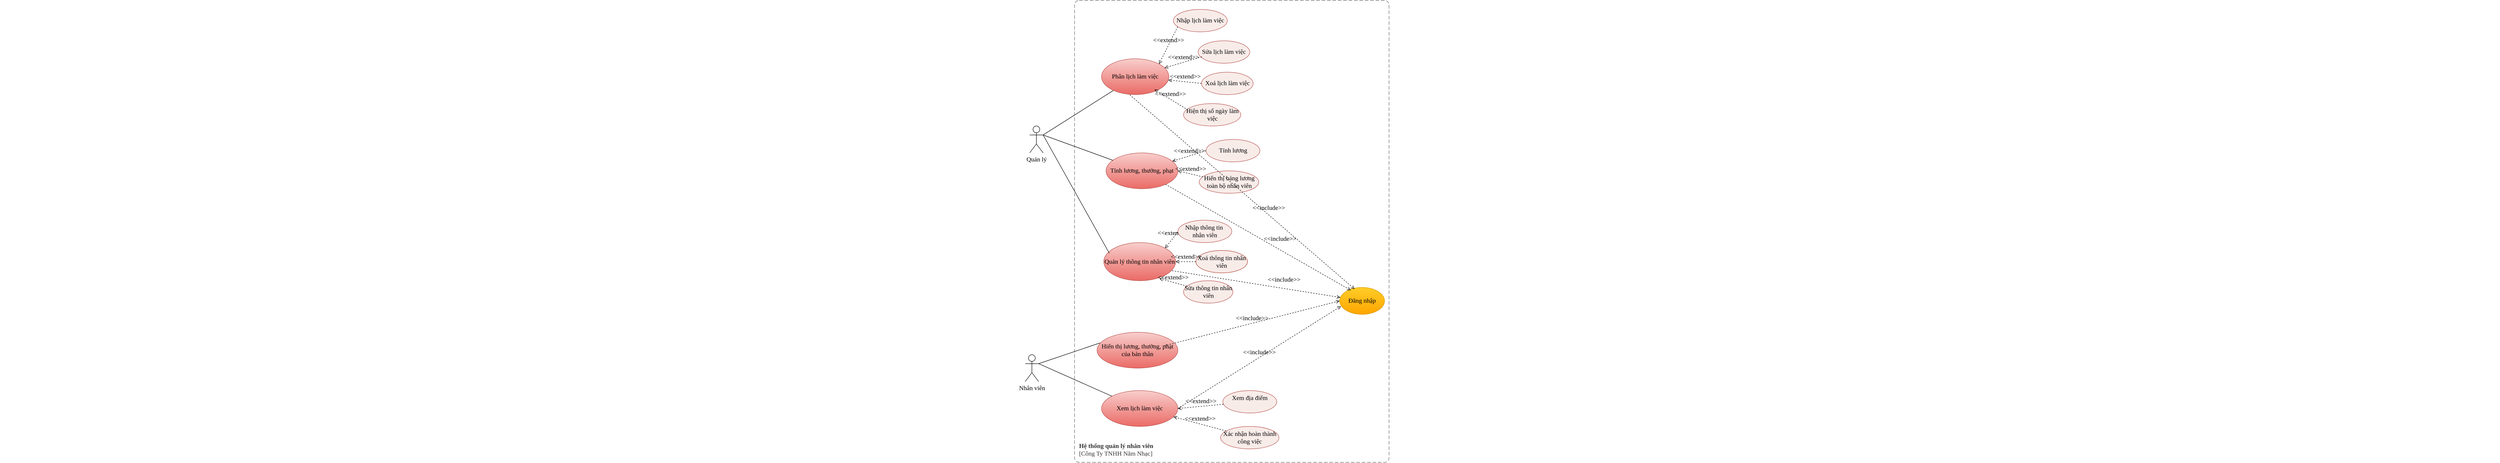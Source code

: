 <mxfile version="24.0.4" type="device">
  <diagram name="Page-1" id="G3tUxIM1QvS3GUymurwh">
    <mxGraphModel dx="3600" dy="1721" grid="1" gridSize="10" guides="1" tooltips="1" connect="1" arrows="1" fold="1" page="1" pageScale="1" pageWidth="850" pageHeight="1100" math="0" shadow="0">
      <root>
        <mxCell id="0" />
        <mxCell id="1" parent="0" />
        <mxCell id="GgZ0am3H4prpHBHlX3ja-29" style="rounded=0;orthogonalLoop=1;jettySize=auto;html=1;exitX=1;exitY=0.333;exitDx=0;exitDy=0;exitPerimeter=0;endArrow=none;endFill=0;fontFamily=Times New Roman;fontSize=14;" edge="1" parent="1" source="GgZ0am3H4prpHBHlX3ja-1" target="GgZ0am3H4prpHBHlX3ja-10">
          <mxGeometry relative="1" as="geometry" />
        </mxCell>
        <mxCell id="GgZ0am3H4prpHBHlX3ja-1" value="Quản lý" style="shape=umlActor;verticalLabelPosition=bottom;verticalAlign=top;html=1;fontFamily=Times New Roman;fontSize=14;" vertex="1" parent="1">
          <mxGeometry x="50" y="90" width="30" height="60" as="geometry" />
        </mxCell>
        <mxCell id="GgZ0am3H4prpHBHlX3ja-3" value="Nhân viên" style="shape=umlActor;verticalLabelPosition=bottom;verticalAlign=top;html=1;fontFamily=Times New Roman;fontSize=14;" vertex="1" parent="1">
          <mxGeometry x="40" y="600" width="30" height="60" as="geometry" />
        </mxCell>
        <mxCell id="GgZ0am3H4prpHBHlX3ja-7" value="Xem lịch làm việc" style="ellipse;whiteSpace=wrap;html=1;fillColor=#f8cecc;gradientColor=#ea6b66;strokeColor=#b85450;fontFamily=Times New Roman;fontSize=14;" vertex="1" parent="1">
          <mxGeometry x="210" y="680" width="170" height="80" as="geometry" />
        </mxCell>
        <mxCell id="GgZ0am3H4prpHBHlX3ja-8" value="Quản lý thông tin nhân viên" style="ellipse;whiteSpace=wrap;html=1;fillColor=#f8cecc;gradientColor=#ea6b66;strokeColor=#b85450;fontFamily=Times New Roman;fontSize=14;" vertex="1" parent="1">
          <mxGeometry x="215" y="350" width="160" height="85" as="geometry" />
        </mxCell>
        <mxCell id="GgZ0am3H4prpHBHlX3ja-9" value="Tính lương, thưởng, phạt" style="ellipse;whiteSpace=wrap;html=1;fillColor=#f8cecc;gradientColor=#ea6b66;strokeColor=#b85450;fontFamily=Times New Roman;fontSize=14;" vertex="1" parent="1">
          <mxGeometry x="220" y="150" width="160" height="80" as="geometry" />
        </mxCell>
        <mxCell id="GgZ0am3H4prpHBHlX3ja-10" value="Phân lịch làm việc" style="ellipse;whiteSpace=wrap;html=1;fillColor=#f8cecc;gradientColor=#ea6b66;strokeColor=#b85450;fontFamily=Times New Roman;fontSize=14;" vertex="1" parent="1">
          <mxGeometry x="210" y="-60" width="150" height="80" as="geometry" />
        </mxCell>
        <mxCell id="GgZ0am3H4prpHBHlX3ja-11" value="Hiển thị lương, thưởng, phạt của bản thân" style="ellipse;whiteSpace=wrap;html=1;fillColor=#f8cecc;gradientColor=#ea6b66;strokeColor=#b85450;fontFamily=Times New Roman;fontSize=14;" vertex="1" parent="1">
          <mxGeometry x="200" y="550" width="180" height="80" as="geometry" />
        </mxCell>
        <object placeholders="1" c4Name="Hệ thống quản lý nhân viên" c4Type="SystemScopeBoundary" c4Application="Công Ty TNHH Năm Nhạc" label="&lt;font style=&quot;font-size: 14px;&quot;&gt;&lt;b style=&quot;font-size: 14px;&quot;&gt;&lt;div style=&quot;text-align: left; font-size: 14px;&quot;&gt;%c4Name%&lt;/div&gt;&lt;/b&gt;&lt;/font&gt;&lt;div style=&quot;text-align: left; font-size: 14px;&quot;&gt;[%c4Application%]&lt;/div&gt;" id="GgZ0am3H4prpHBHlX3ja-12">
          <mxCell style="rounded=1;fontSize=14;whiteSpace=wrap;html=1;dashed=1;arcSize=20;fillColor=none;strokeColor=#666666;fontColor=#333333;labelBackgroundColor=none;align=left;verticalAlign=bottom;labelBorderColor=none;spacingTop=0;spacing=10;dashPattern=8 4;metaEdit=1;rotatable=0;perimeter=rectanglePerimeter;noLabel=0;labelPadding=0;allowArrows=0;connectable=0;expand=0;recursiveResize=0;editable=1;pointerEvents=0;absoluteArcSize=1;points=[[0.25,0,0],[0.5,0,0],[0.75,0,0],[1,0.25,0],[1,0.5,0],[1,0.75,0],[0.75,1,0],[0.5,1,0],[0.25,1,0],[0,0.75,0],[0,0.5,0],[0,0.25,0]];fontFamily=Times New Roman;" vertex="1" parent="1">
            <mxGeometry x="150" y="-190" width="700" height="1030" as="geometry" />
          </mxCell>
        </object>
        <mxCell id="GgZ0am3H4prpHBHlX3ja-13" value="Nhập lịch làm việc" style="ellipse;whiteSpace=wrap;html=1;fillColor=#F8ECE9;strokeColor=#b85450;fontFamily=Times New Roman;fontSize=14;" vertex="1" parent="1">
          <mxGeometry x="370" y="-170" width="120" height="50" as="geometry" />
        </mxCell>
        <mxCell id="GgZ0am3H4prpHBHlX3ja-14" value="Tính lương" style="ellipse;whiteSpace=wrap;html=1;fillColor=#F8ECE9;strokeColor=#b85450;fontFamily=Times New Roman;fontSize=14;" vertex="1" parent="1">
          <mxGeometry x="442.5" y="120" width="120" height="50" as="geometry" />
        </mxCell>
        <mxCell id="GgZ0am3H4prpHBHlX3ja-15" value="Sửa lịch làm việc" style="ellipse;whiteSpace=wrap;html=1;fillColor=#F8ECE9;strokeColor=#b85450;fontFamily=Times New Roman;fontSize=14;" vertex="1" parent="1">
          <mxGeometry x="425" y="-100" width="115" height="50" as="geometry" />
        </mxCell>
        <mxCell id="GgZ0am3H4prpHBHlX3ja-16" value="Hiển thị bảng lương toàn bộ nhân viên" style="ellipse;whiteSpace=wrap;html=1;fillColor=#F8ECE9;strokeColor=#b85450;fontFamily=Times New Roman;fontSize=14;" vertex="1" parent="1">
          <mxGeometry x="427.5" y="190" width="132.5" height="50" as="geometry" />
        </mxCell>
        <mxCell id="GgZ0am3H4prpHBHlX3ja-17" value="Hiện thị số ngày làm việc" style="ellipse;whiteSpace=wrap;html=1;fillColor=#F8ECE9;strokeColor=#b85450;fontFamily=Times New Roman;fontSize=14;" vertex="1" parent="1">
          <mxGeometry x="392.5" y="40" width="127.5" height="50" as="geometry" />
        </mxCell>
        <mxCell id="GgZ0am3H4prpHBHlX3ja-18" value="Xoá lịch làm việc" style="ellipse;whiteSpace=wrap;html=1;fillColor=#F8ECE9;strokeColor=#b85450;fontFamily=Times New Roman;fontSize=14;" vertex="1" parent="1">
          <mxGeometry x="432.5" y="-30" width="115" height="50" as="geometry" />
        </mxCell>
        <mxCell id="GgZ0am3H4prpHBHlX3ja-20" value="Xem địa điểm&lt;div style=&quot;font-size: 14px;&quot;&gt;&lt;span style=&quot;color: rgba(0, 0, 0, 0); font-size: 14px; text-align: start; text-wrap: nowrap;&quot;&gt;%3CmxGraphModel%3E%3Croot%3E%3CmxCell%20id%3D%220%22%2F%3E%3CmxCell%20id%3D%221%22%20parent%3D%220%22%2F%3E%3CmxCell%20id%3D%222%22%20style%3D%22rounded%3D0%3BorthogonalLoop%3D1%3BjettySize%3Dauto%3Bhtml%3D1%3BexitX%3D1%3BexitY%3D0.333%3BexitDx%3D0%3BexitDy%3D0%3BexitPerimeter%3D0%3BendArrow%3Dnone%3BendFill%3D0%3BentryX%3D0.037%3BentryY%3D0.297%3BentryDx%3D0%3BentryDy%3D0%3BentryPerimeter%3D0%3B%22%20edge%3D%221%22%20parent%3D%221%22%3E%3CmxGeometry%20relative%3D%221%22%20as%3D%22geometry%22%3E%3CmxPoint%20x%3D%2270%22%20y%3D%22620%22%20as%3D%22sourcePoint%22%2F%3E%3CmxPoint%20x%3D%22225%22%20y%3D%22581%22%20as%3D%22targetPoint%22%2F%3E%3C%2FmxGeometry%3E%3C%2FmxCell%3E%3C%2Froot%3E%3C%2FmxGraphModel%3E&lt;/span&gt;&lt;br style=&quot;font-size: 14px;&quot;&gt;&lt;/div&gt;" style="ellipse;whiteSpace=wrap;html=1;fillColor=#F8ECE9;strokeColor=#b85450;fontFamily=Times New Roman;fontSize=14;" vertex="1" parent="1">
          <mxGeometry x="480" y="680" width="120" height="50" as="geometry" />
        </mxCell>
        <mxCell id="GgZ0am3H4prpHBHlX3ja-22" value="Xoá thông tin nhân viên" style="ellipse;whiteSpace=wrap;html=1;fillColor=#F8ECE9;strokeColor=#ae4132;fontFamily=Times New Roman;fontSize=14;" vertex="1" parent="1">
          <mxGeometry x="420" y="367.5" width="115" height="50" as="geometry" />
        </mxCell>
        <mxCell id="GgZ0am3H4prpHBHlX3ja-23" value="Sửa thông tin nhân viên" style="ellipse;whiteSpace=wrap;html=1;fillColor=#F8ECE9;strokeColor=#b85450;fontFamily=Times New Roman;fontSize=14;" vertex="1" parent="1">
          <mxGeometry x="392.5" y="435" width="110" height="50" as="geometry" />
        </mxCell>
        <mxCell id="GgZ0am3H4prpHBHlX3ja-30" style="rounded=0;orthogonalLoop=1;jettySize=auto;html=1;exitX=1;exitY=0.333;exitDx=0;exitDy=0;exitPerimeter=0;endArrow=none;endFill=0;fontFamily=Times New Roman;fontSize=14;" edge="1" parent="1" source="GgZ0am3H4prpHBHlX3ja-1" target="GgZ0am3H4prpHBHlX3ja-9">
          <mxGeometry relative="1" as="geometry">
            <mxPoint x="90" y="120" as="sourcePoint" />
            <mxPoint x="248" y="48" as="targetPoint" />
          </mxGeometry>
        </mxCell>
        <mxCell id="GgZ0am3H4prpHBHlX3ja-31" style="rounded=0;orthogonalLoop=1;jettySize=auto;html=1;exitX=1;exitY=0.333;exitDx=0;exitDy=0;exitPerimeter=0;endArrow=none;endFill=0;entryX=0.077;entryY=0.28;entryDx=0;entryDy=0;entryPerimeter=0;fontFamily=Times New Roman;fontSize=14;" edge="1" parent="1" source="GgZ0am3H4prpHBHlX3ja-1" target="GgZ0am3H4prpHBHlX3ja-8">
          <mxGeometry relative="1" as="geometry">
            <mxPoint x="100" y="130" as="sourcePoint" />
            <mxPoint x="258" y="58" as="targetPoint" />
          </mxGeometry>
        </mxCell>
        <mxCell id="GgZ0am3H4prpHBHlX3ja-33" style="rounded=0;orthogonalLoop=1;jettySize=auto;html=1;exitX=1;exitY=0.333;exitDx=0;exitDy=0;exitPerimeter=0;endArrow=none;endFill=0;entryX=0.037;entryY=0.297;entryDx=0;entryDy=0;entryPerimeter=0;fontFamily=Times New Roman;fontSize=14;" edge="1" parent="1" source="GgZ0am3H4prpHBHlX3ja-3" target="GgZ0am3H4prpHBHlX3ja-11">
          <mxGeometry relative="1" as="geometry">
            <mxPoint x="100" y="130" as="sourcePoint" />
            <mxPoint x="251" y="350" as="targetPoint" />
          </mxGeometry>
        </mxCell>
        <mxCell id="GgZ0am3H4prpHBHlX3ja-34" style="rounded=0;orthogonalLoop=1;jettySize=auto;html=1;endArrow=none;endFill=0;exitX=1;exitY=0.333;exitDx=0;exitDy=0;exitPerimeter=0;fontFamily=Times New Roman;fontSize=14;" edge="1" parent="1" source="GgZ0am3H4prpHBHlX3ja-3" target="GgZ0am3H4prpHBHlX3ja-7">
          <mxGeometry relative="1" as="geometry">
            <mxPoint x="80" y="630" as="sourcePoint" />
            <mxPoint x="235" y="591" as="targetPoint" />
          </mxGeometry>
        </mxCell>
        <mxCell id="GgZ0am3H4prpHBHlX3ja-35" value="Xác nhận hoàn thành công việc" style="ellipse;whiteSpace=wrap;html=1;fillColor=#F8ECE9;strokeColor=#b85450;fontFamily=Times New Roman;fontSize=14;" vertex="1" parent="1">
          <mxGeometry x="475" y="760" width="130" height="50" as="geometry" />
        </mxCell>
        <mxCell id="GgZ0am3H4prpHBHlX3ja-36" value="Đăng nhập" style="ellipse;whiteSpace=wrap;html=1;fillColor=#ffcd28;gradientColor=#ffa500;strokeColor=#d79b00;fontFamily=Times New Roman;fontSize=14;" vertex="1" parent="1">
          <mxGeometry x="740" y="450" width="100" height="60" as="geometry" />
        </mxCell>
        <mxCell id="GgZ0am3H4prpHBHlX3ja-37" value="&amp;lt;&amp;lt;include&amp;gt;&amp;gt;" style="html=1;verticalAlign=bottom;labelBackgroundColor=none;endArrow=open;endFill=0;dashed=1;rounded=0;entryX=0;entryY=0.5;entryDx=0;entryDy=0;fontFamily=Times New Roman;fontSize=14;" edge="1" parent="1" target="GgZ0am3H4prpHBHlX3ja-36">
          <mxGeometry width="160" relative="1" as="geometry">
            <mxPoint x="350" y="580" as="sourcePoint" />
            <mxPoint x="500" y="530" as="targetPoint" />
          </mxGeometry>
        </mxCell>
        <mxCell id="GgZ0am3H4prpHBHlX3ja-38" value="&amp;lt;&amp;lt;include&amp;gt;&amp;gt;" style="html=1;verticalAlign=bottom;labelBackgroundColor=none;endArrow=open;endFill=0;dashed=1;rounded=0;entryX=0.608;entryY=0;entryDx=0;entryDy=0;entryPerimeter=0;fontFamily=Times New Roman;fontSize=14;" edge="1" parent="1" source="GgZ0am3H4prpHBHlX3ja-9">
          <mxGeometry x="0.207" y="11" width="160" relative="1" as="geometry">
            <mxPoint x="290" y="220.0" as="sourcePoint" />
            <mxPoint x="764.82" y="456.37" as="targetPoint" />
            <mxPoint as="offset" />
          </mxGeometry>
        </mxCell>
        <mxCell id="GgZ0am3H4prpHBHlX3ja-39" value="&amp;lt;&amp;lt;include&amp;gt;&amp;gt;" style="html=1;verticalAlign=bottom;labelBackgroundColor=none;endArrow=open;endFill=0;dashed=1;rounded=0;exitX=0.951;exitY=0.737;exitDx=0;exitDy=0;exitPerimeter=0;fontFamily=Times New Roman;fontSize=14;" edge="1" parent="1" source="GgZ0am3H4prpHBHlX3ja-8" target="GgZ0am3H4prpHBHlX3ja-36">
          <mxGeometry x="0.325" y="8" width="160" relative="1" as="geometry">
            <mxPoint x="370" y="600" as="sourcePoint" />
            <mxPoint x="535" y="550" as="targetPoint" />
            <mxPoint as="offset" />
          </mxGeometry>
        </mxCell>
        <mxCell id="GgZ0am3H4prpHBHlX3ja-40" value="&amp;lt;&amp;lt;include&amp;gt;&amp;gt;" style="html=1;verticalAlign=bottom;labelBackgroundColor=none;endArrow=open;endFill=0;dashed=1;rounded=0;entryX=0.028;entryY=0.7;entryDx=0;entryDy=0;exitX=1;exitY=0.5;exitDx=0;exitDy=0;entryPerimeter=0;fontFamily=Times New Roman;fontSize=14;" edge="1" parent="1" source="GgZ0am3H4prpHBHlX3ja-7" target="GgZ0am3H4prpHBHlX3ja-36">
          <mxGeometry width="160" relative="1" as="geometry">
            <mxPoint x="380" y="610" as="sourcePoint" />
            <mxPoint x="545" y="560" as="targetPoint" />
          </mxGeometry>
        </mxCell>
        <mxCell id="GgZ0am3H4prpHBHlX3ja-41" value="&amp;lt;&amp;lt;include&amp;gt;&amp;gt;" style="html=1;verticalAlign=bottom;labelBackgroundColor=none;endArrow=open;endFill=0;dashed=1;rounded=0;entryX=0.332;entryY=0.06;entryDx=0;entryDy=0;entryPerimeter=0;exitX=0.42;exitY=1.006;exitDx=0;exitDy=0;exitPerimeter=0;fontFamily=Times New Roman;fontSize=14;" edge="1" parent="1" source="GgZ0am3H4prpHBHlX3ja-10" target="GgZ0am3H4prpHBHlX3ja-36">
          <mxGeometry x="0.226" y="3" width="160" relative="1" as="geometry">
            <mxPoint x="370" y="10" as="sourcePoint" />
            <mxPoint x="589" y="510" as="targetPoint" />
            <mxPoint as="offset" />
          </mxGeometry>
        </mxCell>
        <mxCell id="GgZ0am3H4prpHBHlX3ja-43" value="&amp;lt;&amp;lt;extend&amp;gt;&amp;gt;" style="html=1;verticalAlign=bottom;labelBackgroundColor=none;endArrow=open;endFill=0;dashed=1;rounded=0;entryX=1;entryY=0;entryDx=0;entryDy=0;exitX=0.08;exitY=0.77;exitDx=0;exitDy=0;exitPerimeter=0;fontFamily=Times New Roman;fontSize=14;" edge="1" parent="1" source="GgZ0am3H4prpHBHlX3ja-13" target="GgZ0am3H4prpHBHlX3ja-10">
          <mxGeometry width="160" relative="1" as="geometry">
            <mxPoint x="500" y="60" as="sourcePoint" />
            <mxPoint x="670" y="60" as="targetPoint" />
          </mxGeometry>
        </mxCell>
        <mxCell id="GgZ0am3H4prpHBHlX3ja-45" value="&amp;lt;&amp;lt;extend&amp;gt;&amp;gt;" style="html=1;verticalAlign=bottom;labelBackgroundColor=none;endArrow=open;endFill=0;dashed=1;rounded=0;exitX=0.074;exitY=0.71;exitDx=0;exitDy=0;exitPerimeter=0;fontFamily=Times New Roman;fontSize=14;" edge="1" parent="1" source="GgZ0am3H4prpHBHlX3ja-15" target="GgZ0am3H4prpHBHlX3ja-10">
          <mxGeometry width="160" relative="1" as="geometry">
            <mxPoint x="410" y="10" as="sourcePoint" />
            <mxPoint x="350" y="15" as="targetPoint" />
          </mxGeometry>
        </mxCell>
        <mxCell id="GgZ0am3H4prpHBHlX3ja-46" value="&amp;lt;&amp;lt;extend&amp;gt;&amp;gt;" style="html=1;verticalAlign=bottom;labelBackgroundColor=none;endArrow=open;endFill=0;dashed=1;rounded=0;exitX=0;exitY=0.5;exitDx=0;exitDy=0;fontFamily=Times New Roman;fontSize=14;" edge="1" parent="1" source="GgZ0am3H4prpHBHlX3ja-18" target="GgZ0am3H4prpHBHlX3ja-10">
          <mxGeometry x="-0.002" width="160" relative="1" as="geometry">
            <mxPoint x="428" y="-19" as="sourcePoint" />
            <mxPoint x="375" y="24" as="targetPoint" />
            <mxPoint as="offset" />
          </mxGeometry>
        </mxCell>
        <mxCell id="GgZ0am3H4prpHBHlX3ja-47" value="&amp;lt;&amp;lt;extend&amp;gt;&amp;gt;" style="html=1;verticalAlign=bottom;labelBackgroundColor=none;endArrow=open;endFill=0;dashed=1;rounded=0;entryX=0.786;entryY=0.857;entryDx=0;entryDy=0;exitX=0.036;exitY=0.22;exitDx=0;exitDy=0;exitPerimeter=0;entryPerimeter=0;fontFamily=Times New Roman;fontSize=14;" edge="1" parent="1" source="GgZ0am3H4prpHBHlX3ja-17" target="GgZ0am3H4prpHBHlX3ja-10">
          <mxGeometry x="0.002" width="160" relative="1" as="geometry">
            <mxPoint x="425" y="70" as="sourcePoint" />
            <mxPoint x="349" y="50" as="targetPoint" />
            <mxPoint as="offset" />
          </mxGeometry>
        </mxCell>
        <mxCell id="GgZ0am3H4prpHBHlX3ja-48" value="&amp;lt;&amp;lt;extend&amp;gt;&amp;gt;" style="html=1;verticalAlign=bottom;labelBackgroundColor=none;endArrow=open;endFill=0;dashed=1;rounded=0;exitX=0;exitY=0.5;exitDx=0;exitDy=0;fontFamily=Times New Roman;fontSize=14;" edge="1" parent="1" source="GgZ0am3H4prpHBHlX3ja-14" target="GgZ0am3H4prpHBHlX3ja-9">
          <mxGeometry width="160" relative="1" as="geometry">
            <mxPoint x="340" y="130" as="sourcePoint" />
            <mxPoint x="500" y="130" as="targetPoint" />
          </mxGeometry>
        </mxCell>
        <mxCell id="GgZ0am3H4prpHBHlX3ja-49" value="&amp;lt;&amp;lt;extend&amp;gt;&amp;gt;" style="html=1;verticalAlign=bottom;labelBackgroundColor=none;endArrow=open;endFill=0;dashed=1;rounded=0;exitX=0.063;exitY=0.27;exitDx=0;exitDy=0;entryX=1;entryY=0.5;entryDx=0;entryDy=0;exitPerimeter=0;fontFamily=Times New Roman;fontSize=14;" edge="1" parent="1" source="GgZ0am3H4prpHBHlX3ja-16" target="GgZ0am3H4prpHBHlX3ja-9">
          <mxGeometry width="160" relative="1" as="geometry">
            <mxPoint x="440" y="180" as="sourcePoint" />
            <mxPoint x="368" y="188" as="targetPoint" />
          </mxGeometry>
        </mxCell>
        <mxCell id="GgZ0am3H4prpHBHlX3ja-50" value="&amp;lt;&amp;lt;extend&amp;gt;&amp;gt;" style="html=1;verticalAlign=bottom;labelBackgroundColor=none;endArrow=open;endFill=0;dashed=1;rounded=0;exitX=0.055;exitY=0.35;exitDx=0;exitDy=0;entryX=1;entryY=0;entryDx=0;entryDy=0;exitPerimeter=0;fontFamily=Times New Roman;fontSize=14;" edge="1" parent="1" source="GgZ0am3H4prpHBHlX3ja-21" target="GgZ0am3H4prpHBHlX3ja-8">
          <mxGeometry width="160" relative="1" as="geometry">
            <mxPoint x="442" y="231" as="sourcePoint" />
            <mxPoint x="370" y="195" as="targetPoint" />
          </mxGeometry>
        </mxCell>
        <mxCell id="GgZ0am3H4prpHBHlX3ja-51" value="&amp;lt;&amp;lt;extend&amp;gt;&amp;gt;" style="html=1;verticalAlign=bottom;labelBackgroundColor=none;endArrow=open;endFill=0;dashed=1;rounded=0;exitX=0;exitY=0.5;exitDx=0;exitDy=0;entryX=1;entryY=0.5;entryDx=0;entryDy=0;fontFamily=Times New Roman;fontSize=14;" edge="1" parent="1" source="GgZ0am3H4prpHBHlX3ja-22" target="GgZ0am3H4prpHBHlX3ja-8">
          <mxGeometry width="160" relative="1" as="geometry">
            <mxPoint x="452" y="241" as="sourcePoint" />
            <mxPoint x="380" y="205" as="targetPoint" />
          </mxGeometry>
        </mxCell>
        <mxCell id="GgZ0am3H4prpHBHlX3ja-52" value="&amp;lt;&amp;lt;extend&amp;gt;&amp;gt;" style="html=1;verticalAlign=bottom;labelBackgroundColor=none;endArrow=open;endFill=0;dashed=1;rounded=0;entryX=0.774;entryY=0.943;entryDx=0;entryDy=0;entryPerimeter=0;fontFamily=Times New Roman;fontSize=14;" edge="1" parent="1" source="GgZ0am3H4prpHBHlX3ja-23" target="GgZ0am3H4prpHBHlX3ja-8">
          <mxGeometry width="160" relative="1" as="geometry">
            <mxPoint x="470" y="370" as="sourcePoint" />
            <mxPoint x="370" y="355" as="targetPoint" />
          </mxGeometry>
        </mxCell>
        <mxCell id="GgZ0am3H4prpHBHlX3ja-53" value="&amp;lt;&amp;lt;extend&amp;gt;&amp;gt;" style="html=1;verticalAlign=bottom;labelBackgroundColor=none;endArrow=open;endFill=0;dashed=1;rounded=0;entryX=1;entryY=0.5;entryDx=0;entryDy=0;fontFamily=Times New Roman;fontSize=14;" edge="1" parent="1" source="GgZ0am3H4prpHBHlX3ja-20" target="GgZ0am3H4prpHBHlX3ja-7">
          <mxGeometry width="160" relative="1" as="geometry">
            <mxPoint x="436" y="426" as="sourcePoint" />
            <mxPoint x="338" y="386" as="targetPoint" />
          </mxGeometry>
        </mxCell>
        <mxCell id="GgZ0am3H4prpHBHlX3ja-54" value="&amp;lt;&amp;lt;extend&amp;gt;&amp;gt;" style="html=1;verticalAlign=bottom;labelBackgroundColor=none;endArrow=open;endFill=0;dashed=1;rounded=0;entryX=0.943;entryY=0.731;entryDx=0;entryDy=0;exitX=0.093;exitY=0.2;exitDx=0;exitDy=0;exitPerimeter=0;entryPerimeter=0;fontFamily=Times New Roman;fontSize=14;" edge="1" parent="1" source="GgZ0am3H4prpHBHlX3ja-35" target="GgZ0am3H4prpHBHlX3ja-7">
          <mxGeometry width="160" relative="1" as="geometry">
            <mxPoint x="435" y="700" as="sourcePoint" />
            <mxPoint x="339" y="700" as="targetPoint" />
          </mxGeometry>
        </mxCell>
        <mxCell id="GgZ0am3H4prpHBHlX3ja-21" value="Nhập thông tin&amp;nbsp; nhân viên" style="ellipse;whiteSpace=wrap;html=1;fillColor=#F8ECE9;strokeColor=#b85450;fontFamily=Times New Roman;fontSize=14;" vertex="1" parent="1">
          <mxGeometry x="380" y="300" width="120" height="50" as="geometry" />
        </mxCell>
        <mxCell id="GgZ0am3H4prpHBHlX3ja-57" style="edgeStyle=orthogonalEdgeStyle;rounded=0;orthogonalLoop=1;jettySize=auto;html=1;exitX=0.5;exitY=1;exitDx=0;exitDy=0;fontSize=14;" edge="1" parent="1" source="GgZ0am3H4prpHBHlX3ja-35" target="GgZ0am3H4prpHBHlX3ja-35">
          <mxGeometry relative="1" as="geometry" />
        </mxCell>
      </root>
    </mxGraphModel>
  </diagram>
</mxfile>
